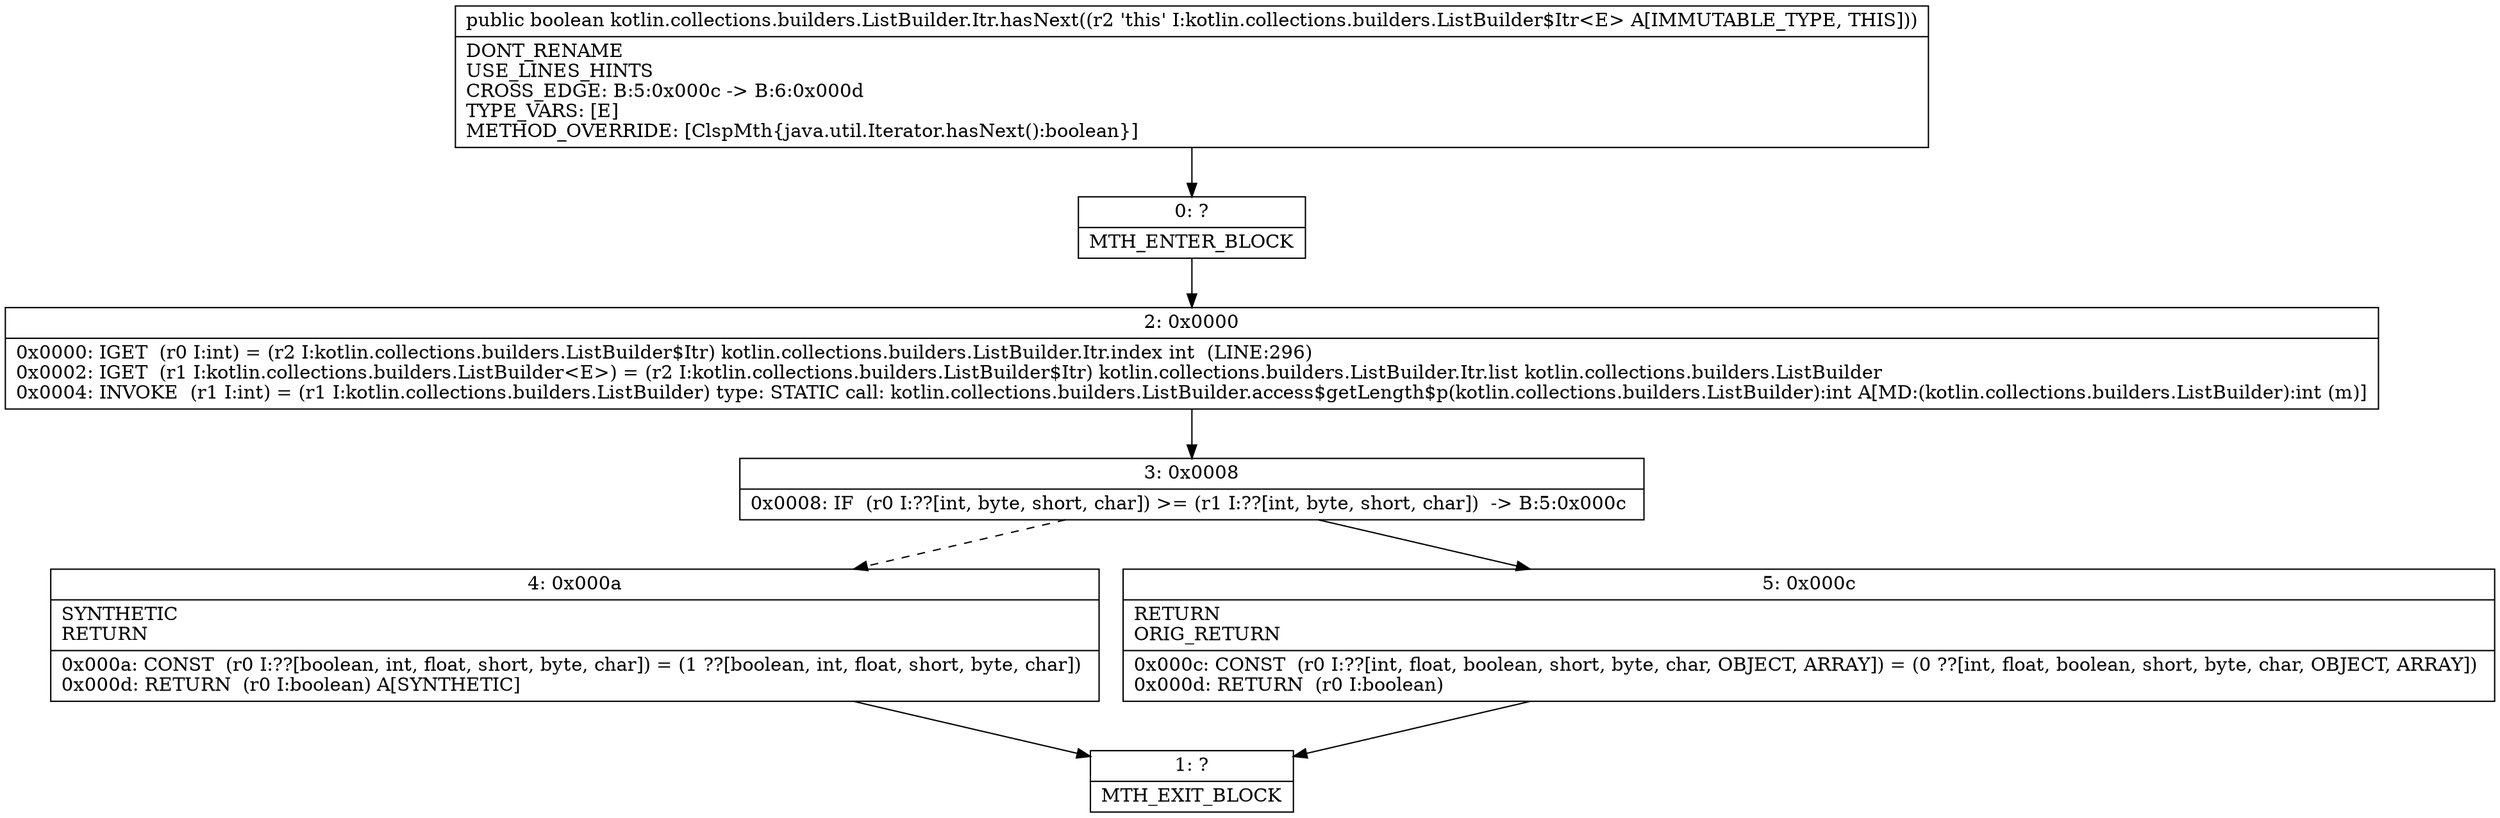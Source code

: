 digraph "CFG forkotlin.collections.builders.ListBuilder.Itr.hasNext()Z" {
Node_0 [shape=record,label="{0\:\ ?|MTH_ENTER_BLOCK\l}"];
Node_2 [shape=record,label="{2\:\ 0x0000|0x0000: IGET  (r0 I:int) = (r2 I:kotlin.collections.builders.ListBuilder$Itr) kotlin.collections.builders.ListBuilder.Itr.index int  (LINE:296)\l0x0002: IGET  (r1 I:kotlin.collections.builders.ListBuilder\<E\>) = (r2 I:kotlin.collections.builders.ListBuilder$Itr) kotlin.collections.builders.ListBuilder.Itr.list kotlin.collections.builders.ListBuilder \l0x0004: INVOKE  (r1 I:int) = (r1 I:kotlin.collections.builders.ListBuilder) type: STATIC call: kotlin.collections.builders.ListBuilder.access$getLength$p(kotlin.collections.builders.ListBuilder):int A[MD:(kotlin.collections.builders.ListBuilder):int (m)]\l}"];
Node_3 [shape=record,label="{3\:\ 0x0008|0x0008: IF  (r0 I:??[int, byte, short, char]) \>= (r1 I:??[int, byte, short, char])  \-\> B:5:0x000c \l}"];
Node_4 [shape=record,label="{4\:\ 0x000a|SYNTHETIC\lRETURN\l|0x000a: CONST  (r0 I:??[boolean, int, float, short, byte, char]) = (1 ??[boolean, int, float, short, byte, char]) \l0x000d: RETURN  (r0 I:boolean) A[SYNTHETIC]\l}"];
Node_1 [shape=record,label="{1\:\ ?|MTH_EXIT_BLOCK\l}"];
Node_5 [shape=record,label="{5\:\ 0x000c|RETURN\lORIG_RETURN\l|0x000c: CONST  (r0 I:??[int, float, boolean, short, byte, char, OBJECT, ARRAY]) = (0 ??[int, float, boolean, short, byte, char, OBJECT, ARRAY]) \l0x000d: RETURN  (r0 I:boolean) \l}"];
MethodNode[shape=record,label="{public boolean kotlin.collections.builders.ListBuilder.Itr.hasNext((r2 'this' I:kotlin.collections.builders.ListBuilder$Itr\<E\> A[IMMUTABLE_TYPE, THIS]))  | DONT_RENAME\lUSE_LINES_HINTS\lCROSS_EDGE: B:5:0x000c \-\> B:6:0x000d\lTYPE_VARS: [E]\lMETHOD_OVERRIDE: [ClspMth\{java.util.Iterator.hasNext():boolean\}]\l}"];
MethodNode -> Node_0;Node_0 -> Node_2;
Node_2 -> Node_3;
Node_3 -> Node_4[style=dashed];
Node_3 -> Node_5;
Node_4 -> Node_1;
Node_5 -> Node_1;
}

